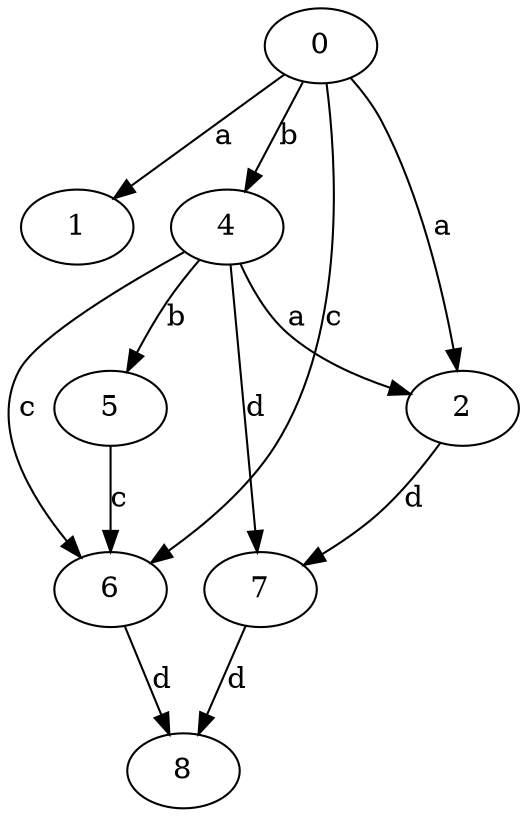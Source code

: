strict digraph  {
1;
2;
4;
5;
6;
7;
0;
8;
2 -> 7  [label=d];
4 -> 2  [label=a];
4 -> 5  [label=b];
4 -> 6  [label=c];
4 -> 7  [label=d];
5 -> 6  [label=c];
6 -> 8  [label=d];
7 -> 8  [label=d];
0 -> 1  [label=a];
0 -> 2  [label=a];
0 -> 4  [label=b];
0 -> 6  [label=c];
}
